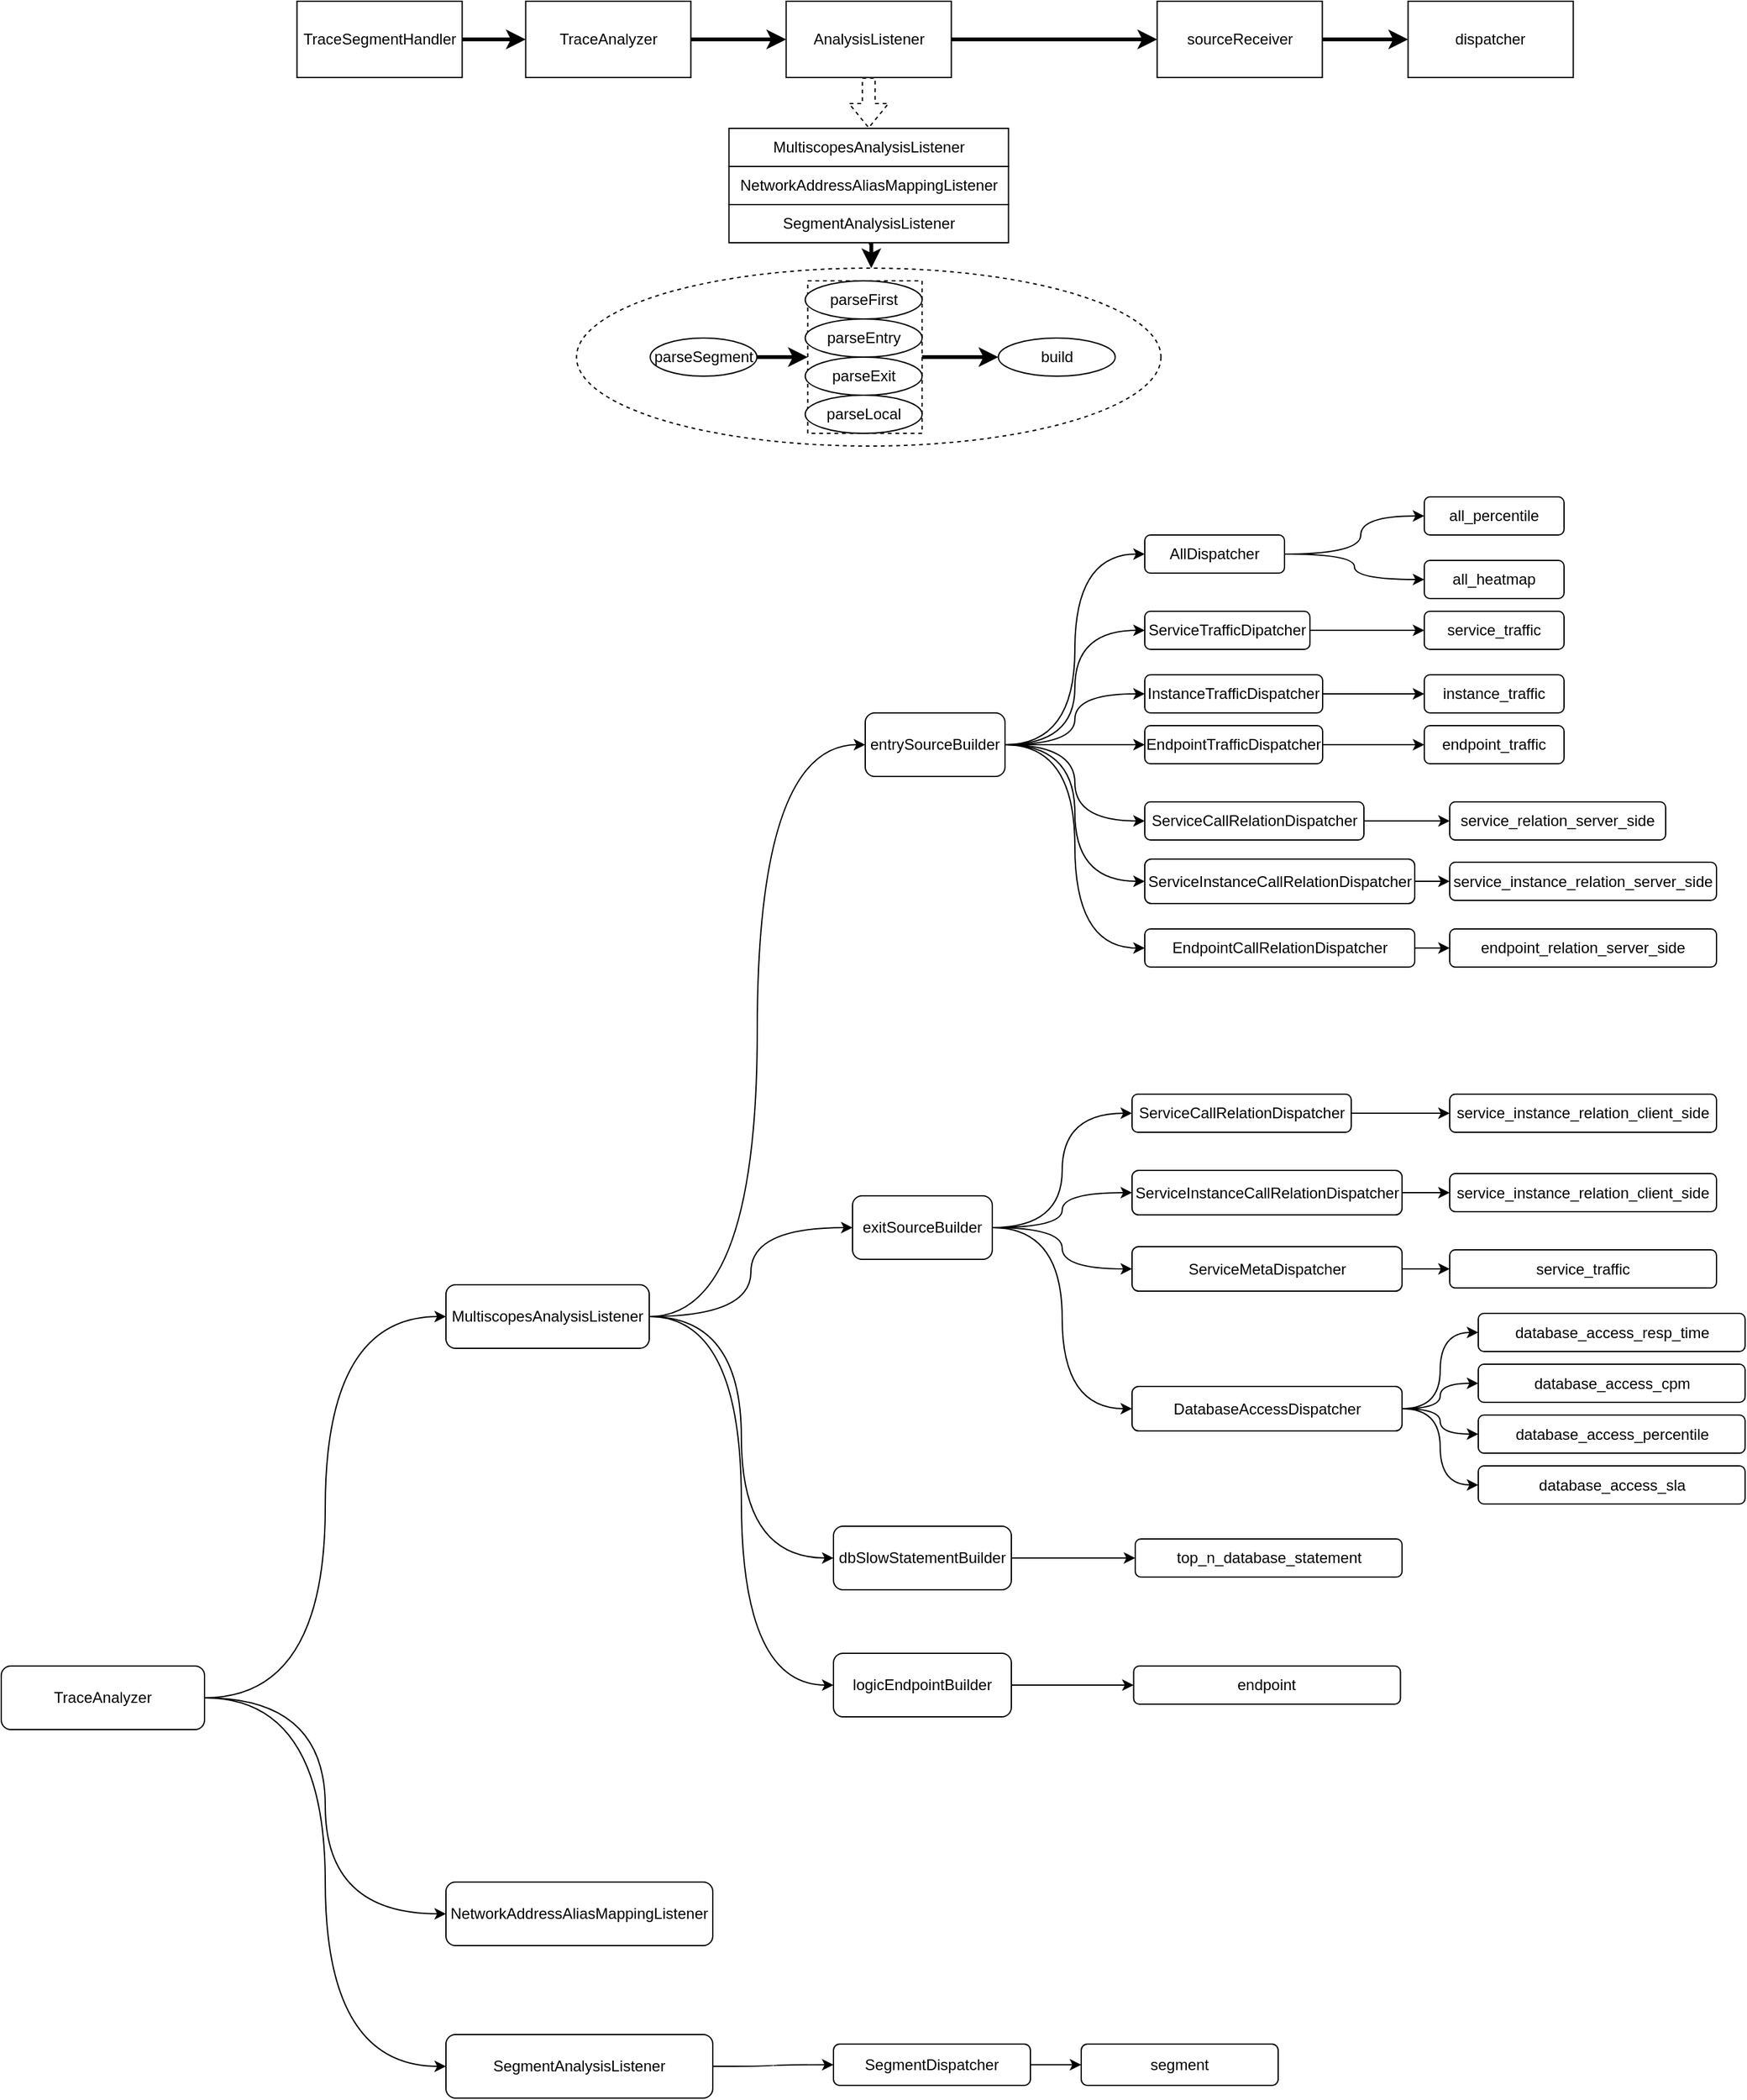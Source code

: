 <mxfile version="15.2.7" type="github">
  <diagram id="QmRN75m-rtGZk7lZ2Dvp" name="Page-1">
    <mxGraphModel dx="1852" dy="1798" grid="1" gridSize="10" guides="1" tooltips="1" connect="1" arrows="1" fold="1" page="1" pageScale="1" pageWidth="827" pageHeight="1169" math="0" shadow="0">
      <root>
        <mxCell id="0" />
        <mxCell id="1" parent="0" />
        <mxCell id="z9SemYEifn-63fCoDyUW-20" style="edgeStyle=orthogonalEdgeStyle;rounded=0;orthogonalLoop=1;jettySize=auto;html=1;exitX=1;exitY=0.5;exitDx=0;exitDy=0;entryX=0;entryY=0.5;entryDx=0;entryDy=0;strokeWidth=3;" edge="1" parent="1" source="z9SemYEifn-63fCoDyUW-14" target="z9SemYEifn-63fCoDyUW-13">
          <mxGeometry relative="1" as="geometry" />
        </mxCell>
        <mxCell id="z9SemYEifn-63fCoDyUW-14" value="" style="rounded=0;whiteSpace=wrap;html=1;fillColor=none;dashed=1;" vertex="1" parent="1">
          <mxGeometry x="-5.25" y="-70" width="90" height="120" as="geometry" />
        </mxCell>
        <mxCell id="YMw9R5XL1lstncFlxLX9-26" style="edgeStyle=orthogonalEdgeStyle;curved=1;orthogonalLoop=1;jettySize=auto;html=1;exitX=1;exitY=0.5;exitDx=0;exitDy=0;entryX=0;entryY=0.5;entryDx=0;entryDy=0;" parent="1" source="YMw9R5XL1lstncFlxLX9-1" target="YMw9R5XL1lstncFlxLX9-2" edge="1">
          <mxGeometry relative="1" as="geometry" />
        </mxCell>
        <mxCell id="YMw9R5XL1lstncFlxLX9-27" style="edgeStyle=orthogonalEdgeStyle;curved=1;orthogonalLoop=1;jettySize=auto;html=1;exitX=1;exitY=0.5;exitDx=0;exitDy=0;entryX=0;entryY=0.5;entryDx=0;entryDy=0;" parent="1" source="YMw9R5XL1lstncFlxLX9-1" target="YMw9R5XL1lstncFlxLX9-3" edge="1">
          <mxGeometry relative="1" as="geometry" />
        </mxCell>
        <mxCell id="YMw9R5XL1lstncFlxLX9-28" style="edgeStyle=orthogonalEdgeStyle;curved=1;orthogonalLoop=1;jettySize=auto;html=1;exitX=1;exitY=0.5;exitDx=0;exitDy=0;entryX=0;entryY=0.5;entryDx=0;entryDy=0;" parent="1" source="YMw9R5XL1lstncFlxLX9-1" target="YMw9R5XL1lstncFlxLX9-4" edge="1">
          <mxGeometry relative="1" as="geometry" />
        </mxCell>
        <mxCell id="YMw9R5XL1lstncFlxLX9-29" style="edgeStyle=orthogonalEdgeStyle;curved=1;orthogonalLoop=1;jettySize=auto;html=1;exitX=1;exitY=0.5;exitDx=0;exitDy=0;entryX=0;entryY=0.5;entryDx=0;entryDy=0;" parent="1" source="YMw9R5XL1lstncFlxLX9-1" target="YMw9R5XL1lstncFlxLX9-13" edge="1">
          <mxGeometry relative="1" as="geometry" />
        </mxCell>
        <mxCell id="YMw9R5XL1lstncFlxLX9-30" style="edgeStyle=orthogonalEdgeStyle;curved=1;orthogonalLoop=1;jettySize=auto;html=1;exitX=1;exitY=0.5;exitDx=0;exitDy=0;entryX=0;entryY=0.5;entryDx=0;entryDy=0;" parent="1" source="YMw9R5XL1lstncFlxLX9-1" target="YMw9R5XL1lstncFlxLX9-15" edge="1">
          <mxGeometry relative="1" as="geometry" />
        </mxCell>
        <mxCell id="YMw9R5XL1lstncFlxLX9-31" style="edgeStyle=orthogonalEdgeStyle;curved=1;orthogonalLoop=1;jettySize=auto;html=1;exitX=1;exitY=0.5;exitDx=0;exitDy=0;entryX=0;entryY=0.5;entryDx=0;entryDy=0;" parent="1" source="YMw9R5XL1lstncFlxLX9-1" target="YMw9R5XL1lstncFlxLX9-20" edge="1">
          <mxGeometry relative="1" as="geometry" />
        </mxCell>
        <mxCell id="YMw9R5XL1lstncFlxLX9-32" style="edgeStyle=orthogonalEdgeStyle;curved=1;orthogonalLoop=1;jettySize=auto;html=1;exitX=1;exitY=0.5;exitDx=0;exitDy=0;entryX=0;entryY=0.5;entryDx=0;entryDy=0;" parent="1" source="YMw9R5XL1lstncFlxLX9-1" target="YMw9R5XL1lstncFlxLX9-23" edge="1">
          <mxGeometry relative="1" as="geometry" />
        </mxCell>
        <mxCell id="YMw9R5XL1lstncFlxLX9-1" value="entrySourceBuilder" style="rounded=1;whiteSpace=wrap;html=1;" parent="1" vertex="1">
          <mxGeometry x="40" y="270" width="110" height="50" as="geometry" />
        </mxCell>
        <mxCell id="YMw9R5XL1lstncFlxLX9-7" style="edgeStyle=orthogonalEdgeStyle;orthogonalLoop=1;jettySize=auto;html=1;exitX=1;exitY=0.5;exitDx=0;exitDy=0;entryX=0;entryY=0.5;entryDx=0;entryDy=0;curved=1;" parent="1" source="YMw9R5XL1lstncFlxLX9-2" target="YMw9R5XL1lstncFlxLX9-5" edge="1">
          <mxGeometry relative="1" as="geometry">
            <Array as="points">
              <mxPoint x="430" y="145" />
              <mxPoint x="430" y="115" />
            </Array>
          </mxGeometry>
        </mxCell>
        <mxCell id="YMw9R5XL1lstncFlxLX9-8" style="edgeStyle=orthogonalEdgeStyle;orthogonalLoop=1;jettySize=auto;html=1;exitX=1;exitY=0.5;exitDx=0;exitDy=0;entryX=0;entryY=0.5;entryDx=0;entryDy=0;curved=1;" parent="1" source="YMw9R5XL1lstncFlxLX9-2" target="YMw9R5XL1lstncFlxLX9-6" edge="1">
          <mxGeometry relative="1" as="geometry" />
        </mxCell>
        <mxCell id="YMw9R5XL1lstncFlxLX9-2" value="AllDispatcher" style="rounded=1;whiteSpace=wrap;html=1;" parent="1" vertex="1">
          <mxGeometry x="260" y="130" width="110" height="30" as="geometry" />
        </mxCell>
        <mxCell id="YMw9R5XL1lstncFlxLX9-11" style="edgeStyle=orthogonalEdgeStyle;orthogonalLoop=1;jettySize=auto;html=1;exitX=1;exitY=0.5;exitDx=0;exitDy=0;entryX=0;entryY=0.5;entryDx=0;entryDy=0;curved=1;" parent="1" source="YMw9R5XL1lstncFlxLX9-3" target="YMw9R5XL1lstncFlxLX9-9" edge="1">
          <mxGeometry relative="1" as="geometry" />
        </mxCell>
        <mxCell id="YMw9R5XL1lstncFlxLX9-3" value="ServiceTrafficDipatcher" style="rounded=1;whiteSpace=wrap;html=1;" parent="1" vertex="1">
          <mxGeometry x="260" y="190" width="130" height="30" as="geometry" />
        </mxCell>
        <mxCell id="YMw9R5XL1lstncFlxLX9-12" style="edgeStyle=orthogonalEdgeStyle;orthogonalLoop=1;jettySize=auto;html=1;exitX=1;exitY=0.5;exitDx=0;exitDy=0;entryX=0;entryY=0.5;entryDx=0;entryDy=0;curved=1;" parent="1" source="YMw9R5XL1lstncFlxLX9-4" target="YMw9R5XL1lstncFlxLX9-10" edge="1">
          <mxGeometry relative="1" as="geometry" />
        </mxCell>
        <mxCell id="YMw9R5XL1lstncFlxLX9-4" value="InstanceTrafficDispatcher" style="rounded=1;whiteSpace=wrap;html=1;" parent="1" vertex="1">
          <mxGeometry x="260" y="240" width="140" height="30" as="geometry" />
        </mxCell>
        <mxCell id="YMw9R5XL1lstncFlxLX9-5" value="all_percentile" style="rounded=1;whiteSpace=wrap;html=1;" parent="1" vertex="1">
          <mxGeometry x="480" y="100" width="110" height="30" as="geometry" />
        </mxCell>
        <mxCell id="YMw9R5XL1lstncFlxLX9-6" value="all_heatmap" style="rounded=1;whiteSpace=wrap;html=1;" parent="1" vertex="1">
          <mxGeometry x="480" y="150" width="110" height="30" as="geometry" />
        </mxCell>
        <mxCell id="YMw9R5XL1lstncFlxLX9-9" value="service_traffic" style="rounded=1;whiteSpace=wrap;html=1;" parent="1" vertex="1">
          <mxGeometry x="480" y="190" width="110" height="30" as="geometry" />
        </mxCell>
        <mxCell id="YMw9R5XL1lstncFlxLX9-10" value="instance_traffic" style="rounded=1;whiteSpace=wrap;html=1;" parent="1" vertex="1">
          <mxGeometry x="480" y="240" width="110" height="30" as="geometry" />
        </mxCell>
        <mxCell id="YMw9R5XL1lstncFlxLX9-19" style="edgeStyle=orthogonalEdgeStyle;curved=1;orthogonalLoop=1;jettySize=auto;html=1;exitX=1;exitY=0.5;exitDx=0;exitDy=0;entryX=0;entryY=0.5;entryDx=0;entryDy=0;" parent="1" source="YMw9R5XL1lstncFlxLX9-13" target="YMw9R5XL1lstncFlxLX9-14" edge="1">
          <mxGeometry relative="1" as="geometry" />
        </mxCell>
        <mxCell id="YMw9R5XL1lstncFlxLX9-13" value="EndpointTrafficDispatcher" style="rounded=1;whiteSpace=wrap;html=1;" parent="1" vertex="1">
          <mxGeometry x="260" y="280" width="140" height="30" as="geometry" />
        </mxCell>
        <mxCell id="YMw9R5XL1lstncFlxLX9-14" value="endpoint_traffic" style="rounded=1;whiteSpace=wrap;html=1;" parent="1" vertex="1">
          <mxGeometry x="480" y="280" width="110" height="30" as="geometry" />
        </mxCell>
        <mxCell id="YMw9R5XL1lstncFlxLX9-18" style="edgeStyle=orthogonalEdgeStyle;curved=1;orthogonalLoop=1;jettySize=auto;html=1;exitX=1;exitY=0.5;exitDx=0;exitDy=0;entryX=0;entryY=0.5;entryDx=0;entryDy=0;" parent="1" source="YMw9R5XL1lstncFlxLX9-15" target="YMw9R5XL1lstncFlxLX9-17" edge="1">
          <mxGeometry relative="1" as="geometry" />
        </mxCell>
        <mxCell id="YMw9R5XL1lstncFlxLX9-15" value="ServiceCallRelationDispatcher" style="rounded=1;whiteSpace=wrap;html=1;" parent="1" vertex="1">
          <mxGeometry x="260" y="340" width="172.5" height="30" as="geometry" />
        </mxCell>
        <mxCell id="YMw9R5XL1lstncFlxLX9-17" value="service_relation_server_side" style="rounded=1;whiteSpace=wrap;html=1;" parent="1" vertex="1">
          <mxGeometry x="500" y="340" width="170" height="30" as="geometry" />
        </mxCell>
        <mxCell id="YMw9R5XL1lstncFlxLX9-22" style="edgeStyle=orthogonalEdgeStyle;curved=1;orthogonalLoop=1;jettySize=auto;html=1;exitX=1;exitY=0.5;exitDx=0;exitDy=0;entryX=0;entryY=0.5;entryDx=0;entryDy=0;" parent="1" source="YMw9R5XL1lstncFlxLX9-20" target="YMw9R5XL1lstncFlxLX9-21" edge="1">
          <mxGeometry relative="1" as="geometry" />
        </mxCell>
        <mxCell id="YMw9R5XL1lstncFlxLX9-20" value="ServiceInstanceCallRelationDispatcher" style="rounded=1;whiteSpace=wrap;html=1;" parent="1" vertex="1">
          <mxGeometry x="260" y="385" width="212.5" height="35" as="geometry" />
        </mxCell>
        <mxCell id="YMw9R5XL1lstncFlxLX9-21" value="service_instance_relation_server_side" style="rounded=1;whiteSpace=wrap;html=1;" parent="1" vertex="1">
          <mxGeometry x="500" y="387.5" width="210" height="30" as="geometry" />
        </mxCell>
        <mxCell id="YMw9R5XL1lstncFlxLX9-25" style="edgeStyle=orthogonalEdgeStyle;curved=1;orthogonalLoop=1;jettySize=auto;html=1;exitX=1;exitY=0.5;exitDx=0;exitDy=0;" parent="1" source="YMw9R5XL1lstncFlxLX9-23" target="YMw9R5XL1lstncFlxLX9-24" edge="1">
          <mxGeometry relative="1" as="geometry" />
        </mxCell>
        <mxCell id="YMw9R5XL1lstncFlxLX9-23" value="EndpointCallRelationDispatcher" style="rounded=1;whiteSpace=wrap;html=1;" parent="1" vertex="1">
          <mxGeometry x="260" y="440" width="212.5" height="30" as="geometry" />
        </mxCell>
        <mxCell id="YMw9R5XL1lstncFlxLX9-24" value="endpoint_relation_server_side" style="rounded=1;whiteSpace=wrap;html=1;" parent="1" vertex="1">
          <mxGeometry x="500" y="440" width="210" height="30" as="geometry" />
        </mxCell>
        <mxCell id="YMw9R5XL1lstncFlxLX9-40" style="edgeStyle=orthogonalEdgeStyle;curved=1;orthogonalLoop=1;jettySize=auto;html=1;exitX=1;exitY=0.5;exitDx=0;exitDy=0;entryX=0;entryY=0.5;entryDx=0;entryDy=0;" parent="1" source="YMw9R5XL1lstncFlxLX9-33" target="YMw9R5XL1lstncFlxLX9-34" edge="1">
          <mxGeometry relative="1" as="geometry" />
        </mxCell>
        <mxCell id="YMw9R5XL1lstncFlxLX9-41" style="edgeStyle=orthogonalEdgeStyle;curved=1;orthogonalLoop=1;jettySize=auto;html=1;exitX=1;exitY=0.5;exitDx=0;exitDy=0;entryX=0;entryY=0.5;entryDx=0;entryDy=0;" parent="1" source="YMw9R5XL1lstncFlxLX9-33" target="YMw9R5XL1lstncFlxLX9-38" edge="1">
          <mxGeometry relative="1" as="geometry" />
        </mxCell>
        <mxCell id="YMw9R5XL1lstncFlxLX9-62" style="edgeStyle=orthogonalEdgeStyle;curved=1;orthogonalLoop=1;jettySize=auto;html=1;exitX=1;exitY=0.5;exitDx=0;exitDy=0;entryX=0;entryY=0.5;entryDx=0;entryDy=0;" parent="1" source="YMw9R5XL1lstncFlxLX9-33" target="YMw9R5XL1lstncFlxLX9-47" edge="1">
          <mxGeometry relative="1" as="geometry" />
        </mxCell>
        <mxCell id="YMw9R5XL1lstncFlxLX9-63" style="edgeStyle=orthogonalEdgeStyle;curved=1;orthogonalLoop=1;jettySize=auto;html=1;exitX=1;exitY=0.5;exitDx=0;exitDy=0;entryX=0;entryY=0.5;entryDx=0;entryDy=0;" parent="1" source="YMw9R5XL1lstncFlxLX9-33" target="YMw9R5XL1lstncFlxLX9-53" edge="1">
          <mxGeometry relative="1" as="geometry" />
        </mxCell>
        <mxCell id="YMw9R5XL1lstncFlxLX9-33" value="exitSourceBuilder" style="rounded=1;whiteSpace=wrap;html=1;" parent="1" vertex="1">
          <mxGeometry x="30" y="650" width="110" height="50" as="geometry" />
        </mxCell>
        <mxCell id="YMw9R5XL1lstncFlxLX9-36" style="edgeStyle=orthogonalEdgeStyle;curved=1;orthogonalLoop=1;jettySize=auto;html=1;exitX=1;exitY=0.5;exitDx=0;exitDy=0;entryX=0;entryY=0.5;entryDx=0;entryDy=0;" parent="1" source="YMw9R5XL1lstncFlxLX9-34" target="YMw9R5XL1lstncFlxLX9-35" edge="1">
          <mxGeometry relative="1" as="geometry" />
        </mxCell>
        <mxCell id="YMw9R5XL1lstncFlxLX9-34" value="ServiceCallRelationDispatcher" style="rounded=1;whiteSpace=wrap;html=1;" parent="1" vertex="1">
          <mxGeometry x="250" y="570" width="172.5" height="30" as="geometry" />
        </mxCell>
        <mxCell id="YMw9R5XL1lstncFlxLX9-35" value="service_instance_relation_client_side" style="rounded=1;whiteSpace=wrap;html=1;" parent="1" vertex="1">
          <mxGeometry x="500" y="570" width="210" height="30" as="geometry" />
        </mxCell>
        <mxCell id="YMw9R5XL1lstncFlxLX9-37" style="edgeStyle=orthogonalEdgeStyle;curved=1;orthogonalLoop=1;jettySize=auto;html=1;exitX=1;exitY=0.5;exitDx=0;exitDy=0;entryX=0;entryY=0.5;entryDx=0;entryDy=0;" parent="1" source="YMw9R5XL1lstncFlxLX9-38" target="YMw9R5XL1lstncFlxLX9-39" edge="1">
          <mxGeometry relative="1" as="geometry" />
        </mxCell>
        <mxCell id="YMw9R5XL1lstncFlxLX9-38" value="ServiceInstanceCallRelationDispatcher" style="rounded=1;whiteSpace=wrap;html=1;" parent="1" vertex="1">
          <mxGeometry x="250" y="630" width="212.5" height="35" as="geometry" />
        </mxCell>
        <mxCell id="YMw9R5XL1lstncFlxLX9-39" value="service_instance_relation_client_side" style="rounded=1;whiteSpace=wrap;html=1;" parent="1" vertex="1">
          <mxGeometry x="500" y="632.5" width="210" height="30" as="geometry" />
        </mxCell>
        <mxCell id="YMw9R5XL1lstncFlxLX9-46" style="edgeStyle=orthogonalEdgeStyle;curved=1;orthogonalLoop=1;jettySize=auto;html=1;exitX=1;exitY=0.5;exitDx=0;exitDy=0;entryX=0;entryY=0.5;entryDx=0;entryDy=0;" parent="1" source="YMw9R5XL1lstncFlxLX9-47" target="YMw9R5XL1lstncFlxLX9-48" edge="1">
          <mxGeometry relative="1" as="geometry" />
        </mxCell>
        <mxCell id="YMw9R5XL1lstncFlxLX9-47" value="ServiceMetaDispatcher" style="rounded=1;whiteSpace=wrap;html=1;" parent="1" vertex="1">
          <mxGeometry x="250" y="690" width="212.5" height="35" as="geometry" />
        </mxCell>
        <mxCell id="YMw9R5XL1lstncFlxLX9-48" value="service_traffic" style="rounded=1;whiteSpace=wrap;html=1;" parent="1" vertex="1">
          <mxGeometry x="500" y="692.5" width="210" height="30" as="geometry" />
        </mxCell>
        <mxCell id="YMw9R5XL1lstncFlxLX9-64" style="edgeStyle=orthogonalEdgeStyle;curved=1;orthogonalLoop=1;jettySize=auto;html=1;exitX=1;exitY=0.5;exitDx=0;exitDy=0;entryX=0;entryY=0.5;entryDx=0;entryDy=0;" parent="1" source="YMw9R5XL1lstncFlxLX9-50" target="YMw9R5XL1lstncFlxLX9-52" edge="1">
          <mxGeometry relative="1" as="geometry" />
        </mxCell>
        <mxCell id="YMw9R5XL1lstncFlxLX9-50" value="dbSlowStatementBuilder" style="rounded=1;whiteSpace=wrap;html=1;" parent="1" vertex="1">
          <mxGeometry x="15" y="910" width="140" height="50" as="geometry" />
        </mxCell>
        <mxCell id="YMw9R5XL1lstncFlxLX9-66" style="edgeStyle=orthogonalEdgeStyle;curved=1;orthogonalLoop=1;jettySize=auto;html=1;exitX=1;exitY=0.5;exitDx=0;exitDy=0;entryX=0;entryY=0.5;entryDx=0;entryDy=0;" parent="1" source="YMw9R5XL1lstncFlxLX9-51" target="YMw9R5XL1lstncFlxLX9-65" edge="1">
          <mxGeometry relative="1" as="geometry" />
        </mxCell>
        <mxCell id="YMw9R5XL1lstncFlxLX9-51" value="logicEndpointBuilder" style="rounded=1;whiteSpace=wrap;html=1;" parent="1" vertex="1">
          <mxGeometry x="15" y="1010" width="140" height="50" as="geometry" />
        </mxCell>
        <mxCell id="YMw9R5XL1lstncFlxLX9-52" value="top_n_database_statement" style="rounded=1;whiteSpace=wrap;html=1;" parent="1" vertex="1">
          <mxGeometry x="252.5" y="920" width="210" height="30" as="geometry" />
        </mxCell>
        <mxCell id="YMw9R5XL1lstncFlxLX9-58" style="edgeStyle=orthogonalEdgeStyle;curved=1;orthogonalLoop=1;jettySize=auto;html=1;exitX=1;exitY=0.5;exitDx=0;exitDy=0;entryX=0;entryY=0.5;entryDx=0;entryDy=0;" parent="1" source="YMw9R5XL1lstncFlxLX9-53" target="YMw9R5XL1lstncFlxLX9-54" edge="1">
          <mxGeometry relative="1" as="geometry" />
        </mxCell>
        <mxCell id="YMw9R5XL1lstncFlxLX9-59" style="edgeStyle=orthogonalEdgeStyle;curved=1;orthogonalLoop=1;jettySize=auto;html=1;exitX=1;exitY=0.5;exitDx=0;exitDy=0;" parent="1" source="YMw9R5XL1lstncFlxLX9-53" target="YMw9R5XL1lstncFlxLX9-55" edge="1">
          <mxGeometry relative="1" as="geometry" />
        </mxCell>
        <mxCell id="YMw9R5XL1lstncFlxLX9-60" style="edgeStyle=orthogonalEdgeStyle;curved=1;orthogonalLoop=1;jettySize=auto;html=1;exitX=1;exitY=0.5;exitDx=0;exitDy=0;entryX=0;entryY=0.5;entryDx=0;entryDy=0;" parent="1" source="YMw9R5XL1lstncFlxLX9-53" target="YMw9R5XL1lstncFlxLX9-56" edge="1">
          <mxGeometry relative="1" as="geometry" />
        </mxCell>
        <mxCell id="YMw9R5XL1lstncFlxLX9-61" style="edgeStyle=orthogonalEdgeStyle;curved=1;orthogonalLoop=1;jettySize=auto;html=1;exitX=1;exitY=0.5;exitDx=0;exitDy=0;entryX=0;entryY=0.5;entryDx=0;entryDy=0;" parent="1" source="YMw9R5XL1lstncFlxLX9-53" target="YMw9R5XL1lstncFlxLX9-57" edge="1">
          <mxGeometry relative="1" as="geometry" />
        </mxCell>
        <mxCell id="YMw9R5XL1lstncFlxLX9-53" value="DatabaseAccessDispatcher" style="rounded=1;whiteSpace=wrap;html=1;" parent="1" vertex="1">
          <mxGeometry x="250" y="800" width="212.5" height="35" as="geometry" />
        </mxCell>
        <mxCell id="YMw9R5XL1lstncFlxLX9-54" value="database_access_resp_time" style="rounded=1;whiteSpace=wrap;html=1;" parent="1" vertex="1">
          <mxGeometry x="522.5" y="742.5" width="210" height="30" as="geometry" />
        </mxCell>
        <mxCell id="YMw9R5XL1lstncFlxLX9-55" value="database_access_cpm" style="rounded=1;whiteSpace=wrap;html=1;" parent="1" vertex="1">
          <mxGeometry x="522.5" y="782.5" width="210" height="30" as="geometry" />
        </mxCell>
        <mxCell id="YMw9R5XL1lstncFlxLX9-56" value="database_access_percentile" style="rounded=1;whiteSpace=wrap;html=1;" parent="1" vertex="1">
          <mxGeometry x="522.5" y="822.5" width="210" height="30" as="geometry" />
        </mxCell>
        <mxCell id="YMw9R5XL1lstncFlxLX9-57" value="database_access_sla" style="rounded=1;whiteSpace=wrap;html=1;" parent="1" vertex="1">
          <mxGeometry x="522.5" y="862.5" width="210" height="30" as="geometry" />
        </mxCell>
        <mxCell id="YMw9R5XL1lstncFlxLX9-65" value="endpoint" style="rounded=1;whiteSpace=wrap;html=1;" parent="1" vertex="1">
          <mxGeometry x="251.25" y="1020" width="210" height="30" as="geometry" />
        </mxCell>
        <mxCell id="YMw9R5XL1lstncFlxLX9-68" style="edgeStyle=orthogonalEdgeStyle;curved=1;orthogonalLoop=1;jettySize=auto;html=1;exitX=1;exitY=0.5;exitDx=0;exitDy=0;entryX=0;entryY=0.5;entryDx=0;entryDy=0;" parent="1" source="YMw9R5XL1lstncFlxLX9-67" target="YMw9R5XL1lstncFlxLX9-1" edge="1">
          <mxGeometry relative="1" as="geometry" />
        </mxCell>
        <mxCell id="YMw9R5XL1lstncFlxLX9-69" style="edgeStyle=orthogonalEdgeStyle;curved=1;orthogonalLoop=1;jettySize=auto;html=1;exitX=1;exitY=0.5;exitDx=0;exitDy=0;entryX=0;entryY=0.5;entryDx=0;entryDy=0;" parent="1" source="YMw9R5XL1lstncFlxLX9-67" target="YMw9R5XL1lstncFlxLX9-33" edge="1">
          <mxGeometry relative="1" as="geometry" />
        </mxCell>
        <mxCell id="YMw9R5XL1lstncFlxLX9-70" style="edgeStyle=orthogonalEdgeStyle;curved=1;orthogonalLoop=1;jettySize=auto;html=1;exitX=1;exitY=0.5;exitDx=0;exitDy=0;entryX=0;entryY=0.5;entryDx=0;entryDy=0;" parent="1" source="YMw9R5XL1lstncFlxLX9-67" target="YMw9R5XL1lstncFlxLX9-50" edge="1">
          <mxGeometry relative="1" as="geometry" />
        </mxCell>
        <mxCell id="YMw9R5XL1lstncFlxLX9-71" style="edgeStyle=orthogonalEdgeStyle;curved=1;orthogonalLoop=1;jettySize=auto;html=1;exitX=1;exitY=0.5;exitDx=0;exitDy=0;entryX=0;entryY=0.5;entryDx=0;entryDy=0;" parent="1" source="YMw9R5XL1lstncFlxLX9-67" target="YMw9R5XL1lstncFlxLX9-51" edge="1">
          <mxGeometry relative="1" as="geometry" />
        </mxCell>
        <mxCell id="YMw9R5XL1lstncFlxLX9-67" value="MultiscopesAnalysisListener" style="rounded=1;whiteSpace=wrap;html=1;" parent="1" vertex="1">
          <mxGeometry x="-290" y="720" width="160" height="50" as="geometry" />
        </mxCell>
        <mxCell id="YMw9R5XL1lstncFlxLX9-72" value="NetworkAddressAliasMappingListener" style="rounded=1;whiteSpace=wrap;html=1;" parent="1" vertex="1">
          <mxGeometry x="-290" y="1190" width="210" height="50" as="geometry" />
        </mxCell>
        <mxCell id="YMw9R5XL1lstncFlxLX9-77" style="edgeStyle=orthogonalEdgeStyle;curved=1;orthogonalLoop=1;jettySize=auto;html=1;exitX=1;exitY=0.5;exitDx=0;exitDy=0;entryX=0;entryY=0.5;entryDx=0;entryDy=0;" parent="1" source="YMw9R5XL1lstncFlxLX9-73" target="YMw9R5XL1lstncFlxLX9-74" edge="1">
          <mxGeometry relative="1" as="geometry" />
        </mxCell>
        <mxCell id="YMw9R5XL1lstncFlxLX9-73" value="SegmentAnalysisListener" style="rounded=1;whiteSpace=wrap;html=1;" parent="1" vertex="1">
          <mxGeometry x="-290" y="1310" width="210" height="50" as="geometry" />
        </mxCell>
        <mxCell id="YMw9R5XL1lstncFlxLX9-76" style="edgeStyle=orthogonalEdgeStyle;curved=1;orthogonalLoop=1;jettySize=auto;html=1;exitX=1;exitY=0.5;exitDx=0;exitDy=0;entryX=0;entryY=0.5;entryDx=0;entryDy=0;" parent="1" source="YMw9R5XL1lstncFlxLX9-74" target="YMw9R5XL1lstncFlxLX9-75" edge="1">
          <mxGeometry relative="1" as="geometry" />
        </mxCell>
        <mxCell id="YMw9R5XL1lstncFlxLX9-74" value="SegmentDispatcher" style="rounded=1;whiteSpace=wrap;html=1;" parent="1" vertex="1">
          <mxGeometry x="15" y="1317.5" width="155" height="32.5" as="geometry" />
        </mxCell>
        <mxCell id="YMw9R5XL1lstncFlxLX9-75" value="segment" style="rounded=1;whiteSpace=wrap;html=1;" parent="1" vertex="1">
          <mxGeometry x="210" y="1317.5" width="155" height="32.5" as="geometry" />
        </mxCell>
        <mxCell id="YMw9R5XL1lstncFlxLX9-79" style="edgeStyle=orthogonalEdgeStyle;curved=1;orthogonalLoop=1;jettySize=auto;html=1;exitX=1;exitY=0.5;exitDx=0;exitDy=0;entryX=0;entryY=0.5;entryDx=0;entryDy=0;" parent="1" source="YMw9R5XL1lstncFlxLX9-78" target="YMw9R5XL1lstncFlxLX9-67" edge="1">
          <mxGeometry relative="1" as="geometry" />
        </mxCell>
        <mxCell id="YMw9R5XL1lstncFlxLX9-80" style="edgeStyle=orthogonalEdgeStyle;curved=1;orthogonalLoop=1;jettySize=auto;html=1;exitX=1;exitY=0.5;exitDx=0;exitDy=0;entryX=0;entryY=0.5;entryDx=0;entryDy=0;" parent="1" source="YMw9R5XL1lstncFlxLX9-78" target="YMw9R5XL1lstncFlxLX9-72" edge="1">
          <mxGeometry relative="1" as="geometry" />
        </mxCell>
        <mxCell id="YMw9R5XL1lstncFlxLX9-81" style="edgeStyle=orthogonalEdgeStyle;curved=1;orthogonalLoop=1;jettySize=auto;html=1;exitX=1;exitY=0.5;exitDx=0;exitDy=0;entryX=0;entryY=0.5;entryDx=0;entryDy=0;" parent="1" source="YMw9R5XL1lstncFlxLX9-78" target="YMw9R5XL1lstncFlxLX9-73" edge="1">
          <mxGeometry relative="1" as="geometry" />
        </mxCell>
        <mxCell id="YMw9R5XL1lstncFlxLX9-78" value="TraceAnalyzer" style="rounded=1;whiteSpace=wrap;html=1;" parent="1" vertex="1">
          <mxGeometry x="-640" y="1020" width="160" height="50" as="geometry" />
        </mxCell>
        <mxCell id="z9SemYEifn-63fCoDyUW-24" style="edgeStyle=orthogonalEdgeStyle;rounded=0;orthogonalLoop=1;jettySize=auto;html=1;exitX=1;exitY=0.5;exitDx=0;exitDy=0;entryX=0;entryY=0.5;entryDx=0;entryDy=0;strokeWidth=3;" edge="1" parent="1" source="z9SemYEifn-63fCoDyUW-1" target="z9SemYEifn-63fCoDyUW-2">
          <mxGeometry relative="1" as="geometry" />
        </mxCell>
        <mxCell id="z9SemYEifn-63fCoDyUW-1" value="TraceSegmentHandler" style="rounded=0;whiteSpace=wrap;html=1;" vertex="1" parent="1">
          <mxGeometry x="-407.25" y="-290" width="130" height="60" as="geometry" />
        </mxCell>
        <mxCell id="z9SemYEifn-63fCoDyUW-25" style="edgeStyle=orthogonalEdgeStyle;rounded=0;orthogonalLoop=1;jettySize=auto;html=1;exitX=1;exitY=0.5;exitDx=0;exitDy=0;entryX=0;entryY=0.5;entryDx=0;entryDy=0;strokeWidth=3;" edge="1" parent="1" source="z9SemYEifn-63fCoDyUW-2" target="z9SemYEifn-63fCoDyUW-3">
          <mxGeometry relative="1" as="geometry" />
        </mxCell>
        <mxCell id="z9SemYEifn-63fCoDyUW-2" value="TraceAnalyzer" style="rounded=0;whiteSpace=wrap;html=1;" vertex="1" parent="1">
          <mxGeometry x="-227.25" y="-290" width="130" height="60" as="geometry" />
        </mxCell>
        <mxCell id="z9SemYEifn-63fCoDyUW-26" style="edgeStyle=orthogonalEdgeStyle;rounded=0;orthogonalLoop=1;jettySize=auto;html=1;exitX=1;exitY=0.5;exitDx=0;exitDy=0;entryX=0;entryY=0.5;entryDx=0;entryDy=0;strokeWidth=3;" edge="1" parent="1" source="z9SemYEifn-63fCoDyUW-3" target="z9SemYEifn-63fCoDyUW-22">
          <mxGeometry relative="1" as="geometry" />
        </mxCell>
        <mxCell id="z9SemYEifn-63fCoDyUW-29" style="edgeStyle=orthogonalEdgeStyle;rounded=0;orthogonalLoop=1;jettySize=auto;html=1;exitX=0.5;exitY=1;exitDx=0;exitDy=0;entryX=0.5;entryY=0;entryDx=0;entryDy=0;strokeWidth=1;dashed=1;shape=flexArrow;" edge="1" parent="1" source="z9SemYEifn-63fCoDyUW-3" target="z9SemYEifn-63fCoDyUW-4">
          <mxGeometry relative="1" as="geometry" />
        </mxCell>
        <mxCell id="z9SemYEifn-63fCoDyUW-3" value="AnalysisListener" style="rounded=0;whiteSpace=wrap;html=1;" vertex="1" parent="1">
          <mxGeometry x="-22.25" y="-290" width="130" height="60" as="geometry" />
        </mxCell>
        <mxCell id="z9SemYEifn-63fCoDyUW-4" value="MultiscopesAnalysisListener" style="rounded=0;whiteSpace=wrap;html=1;" vertex="1" parent="1">
          <mxGeometry x="-67.25" y="-190" width="220" height="30" as="geometry" />
        </mxCell>
        <mxCell id="z9SemYEifn-63fCoDyUW-5" value="NetworkAddressAliasMappingListener" style="rounded=0;whiteSpace=wrap;html=1;" vertex="1" parent="1">
          <mxGeometry x="-67.25" y="-160" width="220" height="30" as="geometry" />
        </mxCell>
        <mxCell id="z9SemYEifn-63fCoDyUW-21" style="edgeStyle=orthogonalEdgeStyle;rounded=0;orthogonalLoop=1;jettySize=auto;html=1;exitX=0.5;exitY=1;exitDx=0;exitDy=0;strokeWidth=3;entryX=0.5;entryY=0;entryDx=0;entryDy=0;" edge="1" parent="1" source="z9SemYEifn-63fCoDyUW-7">
          <mxGeometry relative="1" as="geometry">
            <mxPoint x="44.75" y="-80" as="targetPoint" />
          </mxGeometry>
        </mxCell>
        <mxCell id="z9SemYEifn-63fCoDyUW-7" value="SegmentAnalysisListener" style="rounded=0;whiteSpace=wrap;html=1;" vertex="1" parent="1">
          <mxGeometry x="-67.25" y="-130" width="220" height="30" as="geometry" />
        </mxCell>
        <mxCell id="z9SemYEifn-63fCoDyUW-8" value="parseEntry" style="ellipse;whiteSpace=wrap;html=1;" vertex="1" parent="1">
          <mxGeometry x="-7.25" y="-40" width="92" height="30" as="geometry" />
        </mxCell>
        <mxCell id="z9SemYEifn-63fCoDyUW-9" value="parseFirst" style="ellipse;whiteSpace=wrap;html=1;" vertex="1" parent="1">
          <mxGeometry x="-7.25" y="-70" width="92" height="30" as="geometry" />
        </mxCell>
        <mxCell id="z9SemYEifn-63fCoDyUW-10" value="parseExit" style="ellipse;whiteSpace=wrap;html=1;" vertex="1" parent="1">
          <mxGeometry x="-7.25" y="-10" width="92" height="30" as="geometry" />
        </mxCell>
        <mxCell id="z9SemYEifn-63fCoDyUW-19" style="edgeStyle=orthogonalEdgeStyle;rounded=0;orthogonalLoop=1;jettySize=auto;html=1;exitX=1;exitY=0.5;exitDx=0;exitDy=0;entryX=0;entryY=0.5;entryDx=0;entryDy=0;strokeWidth=3;" edge="1" parent="1" source="z9SemYEifn-63fCoDyUW-11" target="z9SemYEifn-63fCoDyUW-14">
          <mxGeometry relative="1" as="geometry" />
        </mxCell>
        <mxCell id="z9SemYEifn-63fCoDyUW-11" value="parseSegment" style="ellipse;whiteSpace=wrap;html=1;" vertex="1" parent="1">
          <mxGeometry x="-129.25" y="-25" width="84" height="30" as="geometry" />
        </mxCell>
        <mxCell id="z9SemYEifn-63fCoDyUW-12" value="parseLocal" style="ellipse;whiteSpace=wrap;html=1;" vertex="1" parent="1">
          <mxGeometry x="-7.25" y="20" width="92" height="30" as="geometry" />
        </mxCell>
        <mxCell id="z9SemYEifn-63fCoDyUW-13" value="build" style="ellipse;whiteSpace=wrap;html=1;" vertex="1" parent="1">
          <mxGeometry x="144.75" y="-25" width="92" height="30" as="geometry" />
        </mxCell>
        <mxCell id="z9SemYEifn-63fCoDyUW-27" style="edgeStyle=orthogonalEdgeStyle;rounded=0;orthogonalLoop=1;jettySize=auto;html=1;exitX=1;exitY=0.5;exitDx=0;exitDy=0;entryX=0;entryY=0.5;entryDx=0;entryDy=0;strokeWidth=3;" edge="1" parent="1" source="z9SemYEifn-63fCoDyUW-22" target="z9SemYEifn-63fCoDyUW-23">
          <mxGeometry relative="1" as="geometry" />
        </mxCell>
        <mxCell id="z9SemYEifn-63fCoDyUW-22" value="sourceReceiver" style="rounded=0;whiteSpace=wrap;html=1;" vertex="1" parent="1">
          <mxGeometry x="269.75" y="-290" width="130" height="60" as="geometry" />
        </mxCell>
        <mxCell id="z9SemYEifn-63fCoDyUW-23" value="dispatcher" style="rounded=0;whiteSpace=wrap;html=1;" vertex="1" parent="1">
          <mxGeometry x="467.25" y="-290" width="130" height="60" as="geometry" />
        </mxCell>
        <mxCell id="z9SemYEifn-63fCoDyUW-28" value="" style="ellipse;whiteSpace=wrap;html=1;dashed=1;fillColor=none;" vertex="1" parent="1">
          <mxGeometry x="-187.25" y="-80" width="460" height="140" as="geometry" />
        </mxCell>
      </root>
    </mxGraphModel>
  </diagram>
</mxfile>
